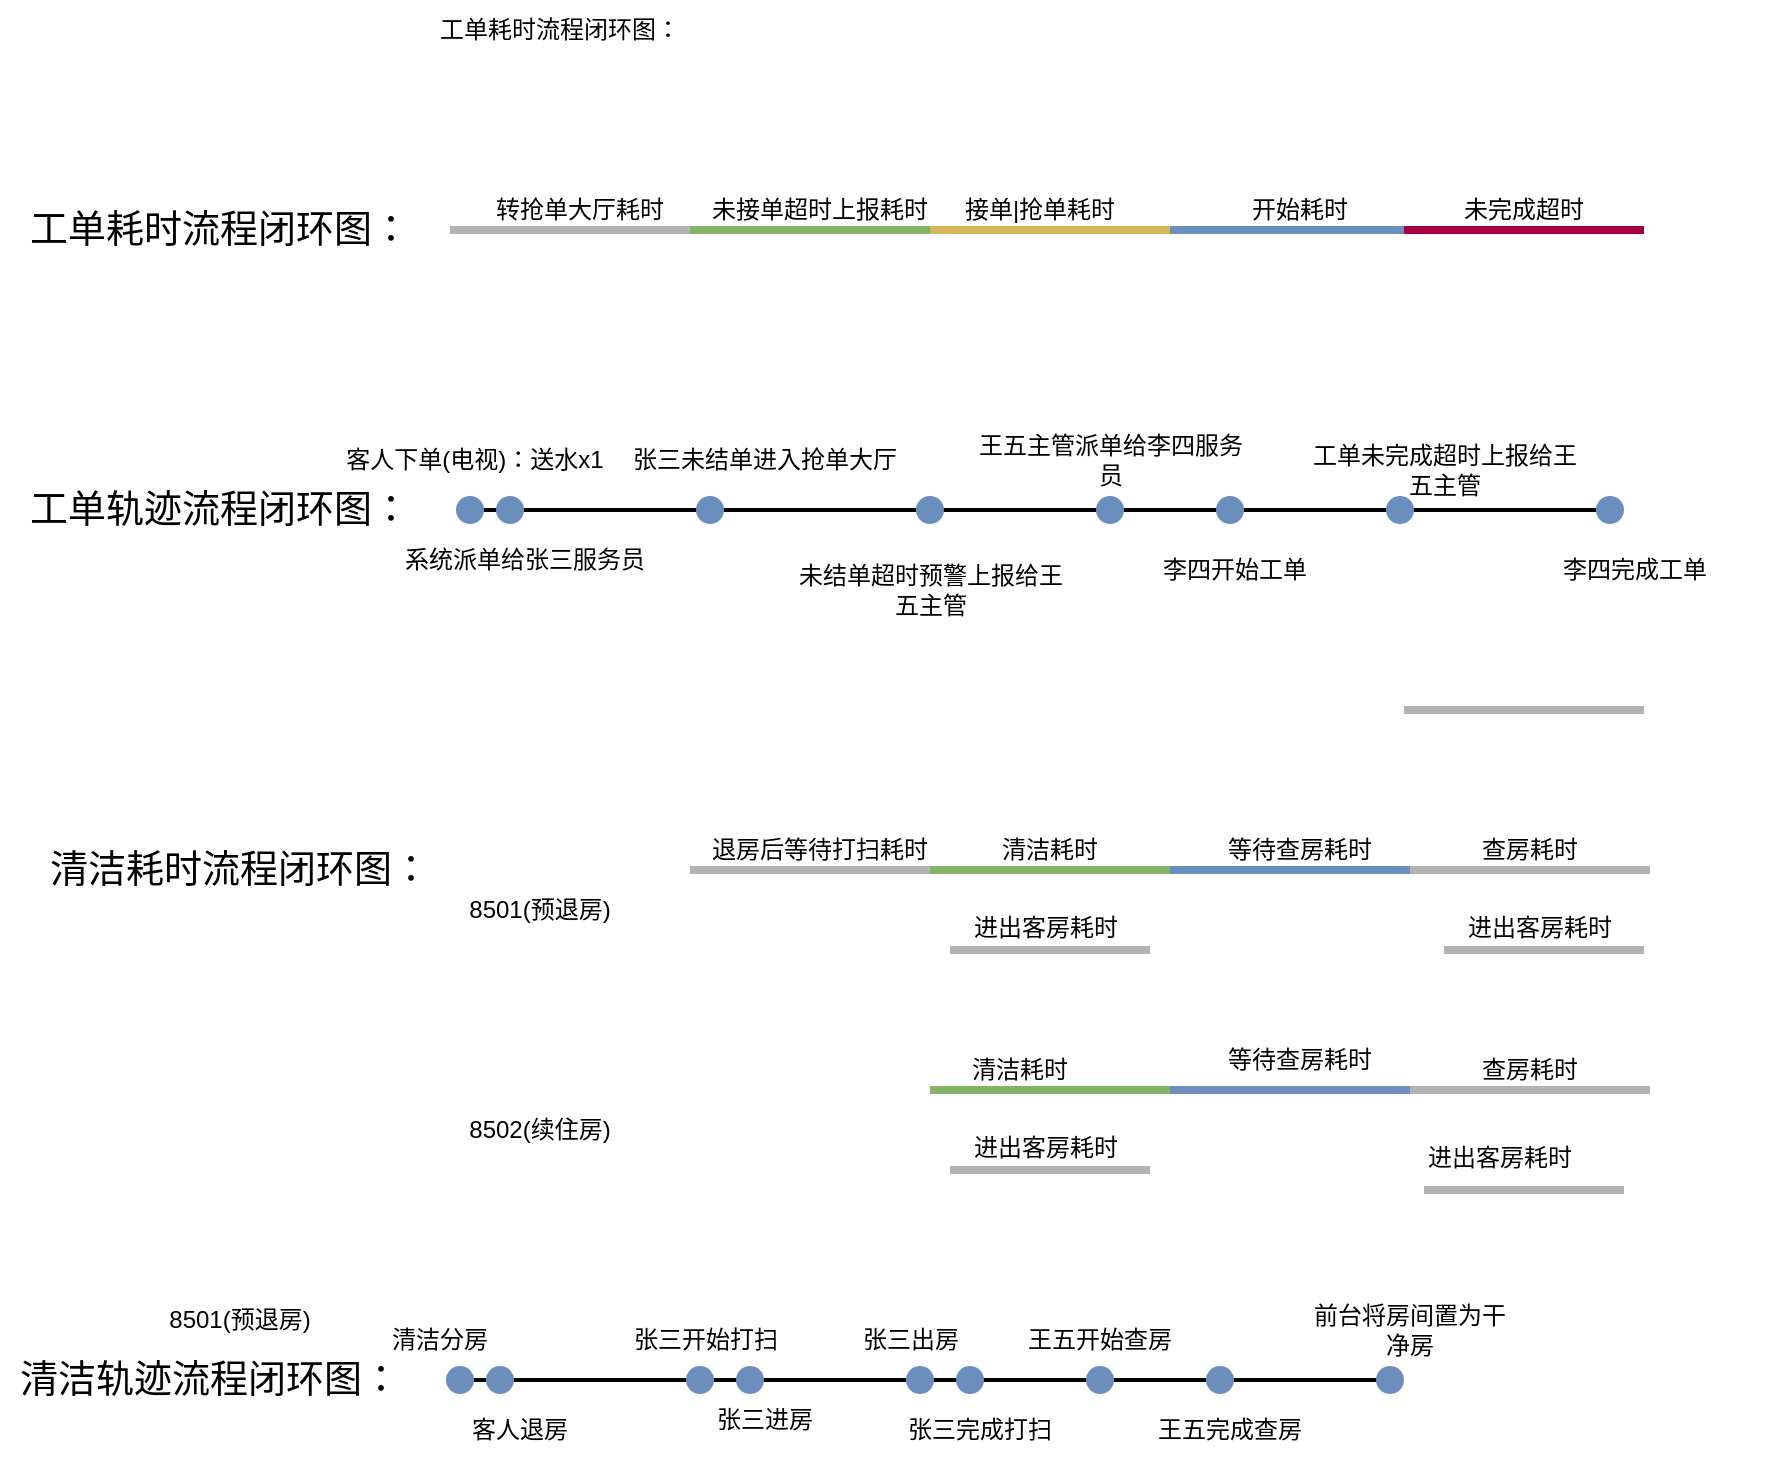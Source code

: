<mxfile version="24.7.16">
  <diagram name="第 1 页" id="obWlevFwds53lfumDKj4">
    <mxGraphModel dx="794" dy="454" grid="1" gridSize="10" guides="1" tooltips="1" connect="1" arrows="1" fold="1" page="1" pageScale="1" pageWidth="827" pageHeight="1169" math="0" shadow="0">
      <root>
        <mxCell id="0" />
        <mxCell id="1" parent="0" />
        <mxCell id="yzvjMjl5helgi7MZ5Mqz-64" value="" style="line;strokeWidth=2;html=1;" vertex="1" parent="1">
          <mxGeometry x="230" y="725" width="470" height="10" as="geometry" />
        </mxCell>
        <mxCell id="yzvjMjl5helgi7MZ5Mqz-1" value="" style="line;strokeWidth=4;html=1;perimeter=backbonePerimeter;points=[];outlineConnect=0;strokeColor=#B3B3B3;" vertex="1" parent="1">
          <mxGeometry x="230" y="150" width="120" height="10" as="geometry" />
        </mxCell>
        <mxCell id="yzvjMjl5helgi7MZ5Mqz-2" value="&lt;font style=&quot;font-size: 19px;&quot;&gt;工单耗时流程闭环图：&lt;/font&gt;" style="text;html=1;align=center;verticalAlign=middle;whiteSpace=wrap;rounded=0;" vertex="1" parent="1">
          <mxGeometry x="10" y="140" width="210" height="30" as="geometry" />
        </mxCell>
        <mxCell id="yzvjMjl5helgi7MZ5Mqz-3" value="工单耗时流程闭环图：" style="text;html=1;align=center;verticalAlign=middle;whiteSpace=wrap;rounded=0;" vertex="1" parent="1">
          <mxGeometry x="220" y="40" width="130" height="30" as="geometry" />
        </mxCell>
        <mxCell id="yzvjMjl5helgi7MZ5Mqz-4" value="" style="line;strokeWidth=4;html=1;perimeter=backbonePerimeter;points=[];outlineConnect=0;strokeColor=#82b366;fillColor=#d5e8d4;" vertex="1" parent="1">
          <mxGeometry x="350" y="150" width="120" height="10" as="geometry" />
        </mxCell>
        <mxCell id="yzvjMjl5helgi7MZ5Mqz-5" value="接单|抢单耗时" style="text;html=1;align=center;verticalAlign=middle;whiteSpace=wrap;rounded=0;" vertex="1" parent="1">
          <mxGeometry x="460" y="130" width="130" height="30" as="geometry" />
        </mxCell>
        <mxCell id="yzvjMjl5helgi7MZ5Mqz-6" value="开始耗时" style="text;html=1;align=center;verticalAlign=middle;whiteSpace=wrap;rounded=0;" vertex="1" parent="1">
          <mxGeometry x="590" y="130" width="130" height="30" as="geometry" />
        </mxCell>
        <mxCell id="yzvjMjl5helgi7MZ5Mqz-7" value="转抢单大厅耗时" style="text;html=1;align=center;verticalAlign=middle;whiteSpace=wrap;rounded=0;" vertex="1" parent="1">
          <mxGeometry x="230" y="130" width="130" height="30" as="geometry" />
        </mxCell>
        <mxCell id="yzvjMjl5helgi7MZ5Mqz-8" value="未接单超时上报耗时" style="text;html=1;align=center;verticalAlign=middle;whiteSpace=wrap;rounded=0;" vertex="1" parent="1">
          <mxGeometry x="350" y="130" width="130" height="30" as="geometry" />
        </mxCell>
        <mxCell id="yzvjMjl5helgi7MZ5Mqz-9" value="未完成超时" style="text;html=1;align=center;verticalAlign=middle;whiteSpace=wrap;rounded=0;" vertex="1" parent="1">
          <mxGeometry x="702" y="130" width="130" height="30" as="geometry" />
        </mxCell>
        <mxCell id="yzvjMjl5helgi7MZ5Mqz-10" value="" style="line;strokeWidth=4;html=1;perimeter=backbonePerimeter;points=[];outlineConnect=0;strokeColor=#d6b656;fillColor=#fff2cc;" vertex="1" parent="1">
          <mxGeometry x="470" y="150" width="120" height="10" as="geometry" />
        </mxCell>
        <mxCell id="yzvjMjl5helgi7MZ5Mqz-11" value="" style="line;strokeWidth=4;html=1;perimeter=backbonePerimeter;points=[];outlineConnect=0;strokeColor=#6c8ebf;fillColor=#dae8fc;" vertex="1" parent="1">
          <mxGeometry x="590" y="150" width="120" height="10" as="geometry" />
        </mxCell>
        <mxCell id="yzvjMjl5helgi7MZ5Mqz-12" value="" style="line;strokeWidth=4;html=1;perimeter=backbonePerimeter;points=[];outlineConnect=0;strokeColor=#A50040;fillColor=#d80073;fontColor=#ffffff;" vertex="1" parent="1">
          <mxGeometry x="707" y="150" width="120" height="10" as="geometry" />
        </mxCell>
        <mxCell id="yzvjMjl5helgi7MZ5Mqz-14" value="&lt;font style=&quot;font-size: 19px;&quot;&gt;工单轨迹流程闭环图：&lt;/font&gt;" style="text;html=1;align=center;verticalAlign=middle;whiteSpace=wrap;rounded=0;" vertex="1" parent="1">
          <mxGeometry x="10" y="280" width="210" height="30" as="geometry" />
        </mxCell>
        <mxCell id="yzvjMjl5helgi7MZ5Mqz-16" value="" style="line;strokeWidth=2;html=1;" vertex="1" parent="1">
          <mxGeometry x="240" y="290" width="570" height="10" as="geometry" />
        </mxCell>
        <mxCell id="yzvjMjl5helgi7MZ5Mqz-17" value="" style="shape=waypoint;sketch=0;fillStyle=solid;size=6;pointerEvents=1;points=[];fillColor=#dae8fc;resizable=0;rotatable=0;perimeter=centerPerimeter;snapToPoint=1;strokeWidth=5;strokeColor=#6c8ebf;" vertex="1" parent="1">
          <mxGeometry x="230" y="285" width="20" height="20" as="geometry" />
        </mxCell>
        <mxCell id="yzvjMjl5helgi7MZ5Mqz-19" value="" style="shape=waypoint;sketch=0;fillStyle=solid;size=6;pointerEvents=1;points=[];fillColor=#dae8fc;resizable=0;rotatable=0;perimeter=centerPerimeter;snapToPoint=1;strokeWidth=5;strokeColor=#6c8ebf;" vertex="1" parent="1">
          <mxGeometry x="350" y="285" width="20" height="20" as="geometry" />
        </mxCell>
        <mxCell id="yzvjMjl5helgi7MZ5Mqz-21" value="" style="shape=waypoint;sketch=0;fillStyle=solid;size=6;pointerEvents=1;points=[];fillColor=#dae8fc;resizable=0;rotatable=0;perimeter=centerPerimeter;snapToPoint=1;strokeWidth=5;strokeColor=#6c8ebf;" vertex="1" parent="1">
          <mxGeometry x="460" y="285" width="20" height="20" as="geometry" />
        </mxCell>
        <mxCell id="yzvjMjl5helgi7MZ5Mqz-22" value="" style="shape=waypoint;sketch=0;fillStyle=solid;size=6;pointerEvents=1;points=[];fillColor=#dae8fc;resizable=0;rotatable=0;perimeter=centerPerimeter;snapToPoint=1;strokeWidth=5;strokeColor=#6c8ebf;" vertex="1" parent="1">
          <mxGeometry x="550" y="285" width="20" height="20" as="geometry" />
        </mxCell>
        <mxCell id="yzvjMjl5helgi7MZ5Mqz-23" value="" style="shape=waypoint;sketch=0;fillStyle=solid;size=6;pointerEvents=1;points=[];fillColor=#dae8fc;resizable=0;rotatable=0;perimeter=centerPerimeter;snapToPoint=1;strokeWidth=5;strokeColor=#6c8ebf;" vertex="1" parent="1">
          <mxGeometry x="610" y="285" width="20" height="20" as="geometry" />
        </mxCell>
        <mxCell id="yzvjMjl5helgi7MZ5Mqz-24" value="" style="shape=waypoint;sketch=0;fillStyle=solid;size=6;pointerEvents=1;points=[];fillColor=#dae8fc;resizable=0;rotatable=0;perimeter=centerPerimeter;snapToPoint=1;strokeWidth=5;strokeColor=#6c8ebf;" vertex="1" parent="1">
          <mxGeometry x="695" y="285" width="20" height="20" as="geometry" />
        </mxCell>
        <mxCell id="yzvjMjl5helgi7MZ5Mqz-25" value="" style="shape=waypoint;sketch=0;fillStyle=solid;size=6;pointerEvents=1;points=[];fillColor=#dae8fc;resizable=0;rotatable=0;perimeter=centerPerimeter;snapToPoint=1;strokeWidth=5;strokeColor=#6c8ebf;" vertex="1" parent="1">
          <mxGeometry x="800" y="285" width="20" height="20" as="geometry" />
        </mxCell>
        <mxCell id="yzvjMjl5helgi7MZ5Mqz-26" value="客人下单(电视)：送水x1" style="text;html=1;align=center;verticalAlign=middle;whiteSpace=wrap;rounded=0;" vertex="1" parent="1">
          <mxGeometry x="170" y="255" width="145" height="30" as="geometry" />
        </mxCell>
        <mxCell id="yzvjMjl5helgi7MZ5Mqz-27" value="" style="shape=waypoint;sketch=0;fillStyle=solid;size=6;pointerEvents=1;points=[];fillColor=#dae8fc;resizable=0;rotatable=0;perimeter=centerPerimeter;snapToPoint=1;strokeWidth=5;strokeColor=#6c8ebf;" vertex="1" parent="1">
          <mxGeometry x="250" y="285" width="20" height="20" as="geometry" />
        </mxCell>
        <mxCell id="yzvjMjl5helgi7MZ5Mqz-28" value="系统派单给张三服务员" style="text;html=1;align=center;verticalAlign=middle;whiteSpace=wrap;rounded=0;" vertex="1" parent="1">
          <mxGeometry x="195" y="305" width="145" height="30" as="geometry" />
        </mxCell>
        <mxCell id="yzvjMjl5helgi7MZ5Mqz-29" value="张三未结单进入抢单大厅" style="text;html=1;align=center;verticalAlign=middle;whiteSpace=wrap;rounded=0;" vertex="1" parent="1">
          <mxGeometry x="315" y="255" width="145" height="30" as="geometry" />
        </mxCell>
        <mxCell id="yzvjMjl5helgi7MZ5Mqz-30" value="未结单超时预警上报给王五主管" style="text;html=1;align=center;verticalAlign=middle;whiteSpace=wrap;rounded=0;" vertex="1" parent="1">
          <mxGeometry x="397.5" y="320" width="145" height="30" as="geometry" />
        </mxCell>
        <mxCell id="yzvjMjl5helgi7MZ5Mqz-31" value="王五主管派单给李四服务员" style="text;html=1;align=center;verticalAlign=middle;whiteSpace=wrap;rounded=0;" vertex="1" parent="1">
          <mxGeometry x="487.5" y="255" width="145" height="30" as="geometry" />
        </mxCell>
        <mxCell id="yzvjMjl5helgi7MZ5Mqz-32" value="李四开始工单" style="text;html=1;align=center;verticalAlign=middle;whiteSpace=wrap;rounded=0;" vertex="1" parent="1">
          <mxGeometry x="550" y="310" width="145" height="30" as="geometry" />
        </mxCell>
        <mxCell id="yzvjMjl5helgi7MZ5Mqz-33" value="工单未完成超时上报给王五主管" style="text;html=1;align=center;verticalAlign=middle;whiteSpace=wrap;rounded=0;" vertex="1" parent="1">
          <mxGeometry x="655" y="260" width="145" height="30" as="geometry" />
        </mxCell>
        <mxCell id="yzvjMjl5helgi7MZ5Mqz-34" value="李四完成工单" style="text;html=1;align=center;verticalAlign=middle;whiteSpace=wrap;rounded=0;" vertex="1" parent="1">
          <mxGeometry x="750" y="310" width="145" height="30" as="geometry" />
        </mxCell>
        <mxCell id="yzvjMjl5helgi7MZ5Mqz-35" value="&lt;font style=&quot;font-size: 19px;&quot;&gt;清洁耗时流程闭环图：&lt;/font&gt;" style="text;html=1;align=center;verticalAlign=middle;whiteSpace=wrap;rounded=0;" vertex="1" parent="1">
          <mxGeometry x="20" y="460" width="210" height="30" as="geometry" />
        </mxCell>
        <mxCell id="yzvjMjl5helgi7MZ5Mqz-36" value="" style="line;strokeWidth=4;html=1;perimeter=backbonePerimeter;points=[];outlineConnect=0;strokeColor=#B3B3B3;" vertex="1" parent="1">
          <mxGeometry x="350" y="470" width="120" height="10" as="geometry" />
        </mxCell>
        <mxCell id="yzvjMjl5helgi7MZ5Mqz-37" value="" style="line;strokeWidth=4;html=1;perimeter=backbonePerimeter;points=[];outlineConnect=0;strokeColor=#82b366;fillColor=#d5e8d4;" vertex="1" parent="1">
          <mxGeometry x="470" y="470" width="120" height="10" as="geometry" />
        </mxCell>
        <mxCell id="yzvjMjl5helgi7MZ5Mqz-38" value="退房后等待打扫耗时" style="text;html=1;align=center;verticalAlign=middle;whiteSpace=wrap;rounded=0;" vertex="1" parent="1">
          <mxGeometry x="350" y="450" width="130" height="30" as="geometry" />
        </mxCell>
        <mxCell id="yzvjMjl5helgi7MZ5Mqz-39" value="8501(预退房)" style="text;html=1;align=center;verticalAlign=middle;whiteSpace=wrap;rounded=0;" vertex="1" parent="1">
          <mxGeometry x="235" y="480" width="80" height="30" as="geometry" />
        </mxCell>
        <mxCell id="yzvjMjl5helgi7MZ5Mqz-40" value="清洁耗时" style="text;html=1;align=center;verticalAlign=middle;whiteSpace=wrap;rounded=0;" vertex="1" parent="1">
          <mxGeometry x="490" y="450" width="80" height="30" as="geometry" />
        </mxCell>
        <mxCell id="yzvjMjl5helgi7MZ5Mqz-41" value="" style="line;strokeWidth=4;html=1;perimeter=backbonePerimeter;points=[];outlineConnect=0;strokeColor=#B3B3B3;" vertex="1" parent="1">
          <mxGeometry x="480" y="510" width="100" height="10" as="geometry" />
        </mxCell>
        <mxCell id="yzvjMjl5helgi7MZ5Mqz-42" value="进出客房耗时" style="text;whiteSpace=wrap;" vertex="1" parent="1">
          <mxGeometry x="490" y="490" width="110" height="40" as="geometry" />
        </mxCell>
        <mxCell id="yzvjMjl5helgi7MZ5Mqz-43" value="" style="line;strokeWidth=4;html=1;perimeter=backbonePerimeter;points=[];outlineConnect=0;strokeColor=#B3B3B3;" vertex="1" parent="1">
          <mxGeometry x="707" y="390" width="120" height="10" as="geometry" />
        </mxCell>
        <mxCell id="yzvjMjl5helgi7MZ5Mqz-44" value="" style="line;strokeWidth=4;html=1;perimeter=backbonePerimeter;points=[];outlineConnect=0;strokeColor=#82b366;fillColor=#d5e8d4;" vertex="1" parent="1">
          <mxGeometry x="470" y="580" width="120" height="10" as="geometry" />
        </mxCell>
        <mxCell id="yzvjMjl5helgi7MZ5Mqz-46" value="8502(续住房)" style="text;html=1;align=center;verticalAlign=middle;whiteSpace=wrap;rounded=0;" vertex="1" parent="1">
          <mxGeometry x="235" y="590" width="80" height="30" as="geometry" />
        </mxCell>
        <mxCell id="yzvjMjl5helgi7MZ5Mqz-47" value="清洁耗时" style="text;html=1;align=center;verticalAlign=middle;whiteSpace=wrap;rounded=0;" vertex="1" parent="1">
          <mxGeometry x="450" y="560" width="130" height="30" as="geometry" />
        </mxCell>
        <mxCell id="yzvjMjl5helgi7MZ5Mqz-48" value="" style="line;strokeWidth=4;html=1;perimeter=backbonePerimeter;points=[];outlineConnect=0;strokeColor=#B3B3B3;" vertex="1" parent="1">
          <mxGeometry x="480" y="620" width="100" height="10" as="geometry" />
        </mxCell>
        <mxCell id="yzvjMjl5helgi7MZ5Mqz-49" value="进出客房耗时" style="text;whiteSpace=wrap;" vertex="1" parent="1">
          <mxGeometry x="490" y="600" width="110" height="40" as="geometry" />
        </mxCell>
        <mxCell id="yzvjMjl5helgi7MZ5Mqz-50" value="&lt;font style=&quot;font-size: 19px;&quot;&gt;清洁轨迹流程闭环图：&lt;/font&gt;" style="text;html=1;align=center;verticalAlign=middle;whiteSpace=wrap;rounded=0;" vertex="1" parent="1">
          <mxGeometry x="5" y="715" width="210" height="30" as="geometry" />
        </mxCell>
        <mxCell id="yzvjMjl5helgi7MZ5Mqz-51" value="" style="shape=waypoint;sketch=0;fillStyle=solid;size=6;pointerEvents=1;points=[];fillColor=#dae8fc;resizable=0;rotatable=0;perimeter=centerPerimeter;snapToPoint=1;strokeWidth=5;strokeColor=#6c8ebf;" vertex="1" parent="1">
          <mxGeometry x="225" y="720" width="20" height="20" as="geometry" />
        </mxCell>
        <mxCell id="yzvjMjl5helgi7MZ5Mqz-52" value="" style="shape=waypoint;sketch=0;fillStyle=solid;size=6;pointerEvents=1;points=[];fillColor=#dae8fc;resizable=0;rotatable=0;perimeter=centerPerimeter;snapToPoint=1;strokeWidth=5;strokeColor=#6c8ebf;" vertex="1" parent="1">
          <mxGeometry x="345" y="720" width="20" height="20" as="geometry" />
        </mxCell>
        <mxCell id="yzvjMjl5helgi7MZ5Mqz-53" value="" style="shape=waypoint;sketch=0;fillStyle=solid;size=6;pointerEvents=1;points=[];fillColor=#dae8fc;resizable=0;rotatable=0;perimeter=centerPerimeter;snapToPoint=1;strokeWidth=5;strokeColor=#6c8ebf;" vertex="1" parent="1">
          <mxGeometry x="455" y="720" width="20" height="20" as="geometry" />
        </mxCell>
        <mxCell id="yzvjMjl5helgi7MZ5Mqz-54" value="" style="shape=waypoint;sketch=0;fillStyle=solid;size=6;pointerEvents=1;points=[];fillColor=#dae8fc;resizable=0;rotatable=0;perimeter=centerPerimeter;snapToPoint=1;strokeWidth=5;strokeColor=#6c8ebf;" vertex="1" parent="1">
          <mxGeometry x="545" y="720" width="20" height="20" as="geometry" />
        </mxCell>
        <mxCell id="yzvjMjl5helgi7MZ5Mqz-55" value="" style="shape=waypoint;sketch=0;fillStyle=solid;size=6;pointerEvents=1;points=[];fillColor=#dae8fc;resizable=0;rotatable=0;perimeter=centerPerimeter;snapToPoint=1;strokeWidth=5;strokeColor=#6c8ebf;" vertex="1" parent="1">
          <mxGeometry x="605" y="720" width="20" height="20" as="geometry" />
        </mxCell>
        <mxCell id="yzvjMjl5helgi7MZ5Mqz-56" value="" style="shape=waypoint;sketch=0;fillStyle=solid;size=6;pointerEvents=1;points=[];fillColor=#dae8fc;resizable=0;rotatable=0;perimeter=centerPerimeter;snapToPoint=1;strokeWidth=5;strokeColor=#6c8ebf;" vertex="1" parent="1">
          <mxGeometry x="690" y="720" width="20" height="20" as="geometry" />
        </mxCell>
        <mxCell id="yzvjMjl5helgi7MZ5Mqz-57" value="清洁分房" style="text;html=1;align=center;verticalAlign=middle;whiteSpace=wrap;rounded=0;" vertex="1" parent="1">
          <mxGeometry x="185" y="695" width="80" height="30" as="geometry" />
        </mxCell>
        <mxCell id="yzvjMjl5helgi7MZ5Mqz-58" value="" style="shape=waypoint;sketch=0;fillStyle=solid;size=6;pointerEvents=1;points=[];fillColor=#dae8fc;resizable=0;rotatable=0;perimeter=centerPerimeter;snapToPoint=1;strokeWidth=5;strokeColor=#6c8ebf;" vertex="1" parent="1">
          <mxGeometry x="245" y="720" width="20" height="20" as="geometry" />
        </mxCell>
        <mxCell id="yzvjMjl5helgi7MZ5Mqz-59" value="客人退房" style="text;html=1;align=center;verticalAlign=middle;whiteSpace=wrap;rounded=0;" vertex="1" parent="1">
          <mxGeometry x="230" y="740" width="70" height="30" as="geometry" />
        </mxCell>
        <mxCell id="yzvjMjl5helgi7MZ5Mqz-60" value="张三开始打扫" style="text;html=1;align=center;verticalAlign=middle;whiteSpace=wrap;rounded=0;" vertex="1" parent="1">
          <mxGeometry x="317.5" y="695" width="80" height="30" as="geometry" />
        </mxCell>
        <mxCell id="yzvjMjl5helgi7MZ5Mqz-61" value="张三进房" style="text;html=1;align=center;verticalAlign=middle;whiteSpace=wrap;rounded=0;" vertex="1" parent="1">
          <mxGeometry x="351.25" y="735" width="72.5" height="30" as="geometry" />
        </mxCell>
        <mxCell id="yzvjMjl5helgi7MZ5Mqz-62" value="张三完成打扫" style="text;html=1;align=center;verticalAlign=middle;whiteSpace=wrap;rounded=0;" vertex="1" parent="1">
          <mxGeometry x="455" y="747.5" width="80" height="15" as="geometry" />
        </mxCell>
        <mxCell id="yzvjMjl5helgi7MZ5Mqz-63" value="王五开始查房" style="text;html=1;align=center;verticalAlign=middle;whiteSpace=wrap;rounded=0;" vertex="1" parent="1">
          <mxGeometry x="505" y="695" width="100" height="30" as="geometry" />
        </mxCell>
        <mxCell id="yzvjMjl5helgi7MZ5Mqz-65" value="8501(预退房)" style="text;html=1;align=center;verticalAlign=middle;whiteSpace=wrap;rounded=0;" vertex="1" parent="1">
          <mxGeometry x="85" y="685" width="80" height="30" as="geometry" />
        </mxCell>
        <mxCell id="yzvjMjl5helgi7MZ5Mqz-66" value="" style="shape=waypoint;sketch=0;fillStyle=solid;size=6;pointerEvents=1;points=[];fillColor=#dae8fc;resizable=0;rotatable=0;perimeter=centerPerimeter;snapToPoint=1;strokeWidth=5;strokeColor=#6c8ebf;" vertex="1" parent="1">
          <mxGeometry x="370" y="720" width="20" height="20" as="geometry" />
        </mxCell>
        <mxCell id="yzvjMjl5helgi7MZ5Mqz-67" value="" style="line;strokeWidth=4;html=1;perimeter=backbonePerimeter;points=[];outlineConnect=0;strokeColor=#6c8ebf;fillColor=#dae8fc;" vertex="1" parent="1">
          <mxGeometry x="590" y="470" width="120" height="10" as="geometry" />
        </mxCell>
        <mxCell id="yzvjMjl5helgi7MZ5Mqz-68" value="" style="line;strokeWidth=4;html=1;perimeter=backbonePerimeter;points=[];outlineConnect=0;strokeColor=#B3B3B3;" vertex="1" parent="1">
          <mxGeometry x="710" y="470" width="120" height="10" as="geometry" />
        </mxCell>
        <mxCell id="yzvjMjl5helgi7MZ5Mqz-69" value="等待查房耗时" style="text;html=1;align=center;verticalAlign=middle;whiteSpace=wrap;rounded=0;" vertex="1" parent="1">
          <mxGeometry x="615" y="450" width="80" height="30" as="geometry" />
        </mxCell>
        <mxCell id="yzvjMjl5helgi7MZ5Mqz-70" value="查房耗时" style="text;html=1;align=center;verticalAlign=middle;whiteSpace=wrap;rounded=0;" vertex="1" parent="1">
          <mxGeometry x="730" y="450" width="80" height="30" as="geometry" />
        </mxCell>
        <mxCell id="yzvjMjl5helgi7MZ5Mqz-71" value="" style="line;strokeWidth=4;html=1;perimeter=backbonePerimeter;points=[];outlineConnect=0;strokeColor=#B3B3B3;" vertex="1" parent="1">
          <mxGeometry x="727" y="510" width="100" height="10" as="geometry" />
        </mxCell>
        <mxCell id="yzvjMjl5helgi7MZ5Mqz-72" value="进出客房耗时" style="text;whiteSpace=wrap;" vertex="1" parent="1">
          <mxGeometry x="737" y="490" width="110" height="40" as="geometry" />
        </mxCell>
        <mxCell id="yzvjMjl5helgi7MZ5Mqz-73" value="等待查房耗时" style="text;html=1;align=center;verticalAlign=middle;whiteSpace=wrap;rounded=0;" vertex="1" parent="1">
          <mxGeometry x="615" y="555" width="80" height="30" as="geometry" />
        </mxCell>
        <mxCell id="yzvjMjl5helgi7MZ5Mqz-74" value="查房耗时" style="text;html=1;align=center;verticalAlign=middle;whiteSpace=wrap;rounded=0;" vertex="1" parent="1">
          <mxGeometry x="730" y="560" width="80" height="30" as="geometry" />
        </mxCell>
        <mxCell id="yzvjMjl5helgi7MZ5Mqz-75" value="" style="line;strokeWidth=4;html=1;perimeter=backbonePerimeter;points=[];outlineConnect=0;strokeColor=#B3B3B3;" vertex="1" parent="1">
          <mxGeometry x="717" y="630" width="100" height="10" as="geometry" />
        </mxCell>
        <mxCell id="yzvjMjl5helgi7MZ5Mqz-76" value="" style="line;strokeWidth=4;html=1;perimeter=backbonePerimeter;points=[];outlineConnect=0;strokeColor=#6c8ebf;fillColor=#dae8fc;" vertex="1" parent="1">
          <mxGeometry x="590" y="580" width="120" height="10" as="geometry" />
        </mxCell>
        <mxCell id="yzvjMjl5helgi7MZ5Mqz-77" value="" style="line;strokeWidth=4;html=1;perimeter=backbonePerimeter;points=[];outlineConnect=0;strokeColor=#B3B3B3;" vertex="1" parent="1">
          <mxGeometry x="710" y="580" width="120" height="10" as="geometry" />
        </mxCell>
        <mxCell id="yzvjMjl5helgi7MZ5Mqz-78" value="进出客房耗时" style="text;whiteSpace=wrap;" vertex="1" parent="1">
          <mxGeometry x="717" y="605" width="110" height="40" as="geometry" />
        </mxCell>
        <mxCell id="yzvjMjl5helgi7MZ5Mqz-79" value="" style="shape=waypoint;sketch=0;fillStyle=solid;size=6;pointerEvents=1;points=[];fillColor=#dae8fc;resizable=0;rotatable=0;perimeter=centerPerimeter;snapToPoint=1;strokeWidth=5;strokeColor=#6c8ebf;" vertex="1" parent="1">
          <mxGeometry x="480" y="720" width="20" height="20" as="geometry" />
        </mxCell>
        <mxCell id="yzvjMjl5helgi7MZ5Mqz-80" value="张三出房" style="text;html=1;align=center;verticalAlign=middle;whiteSpace=wrap;rounded=0;" vertex="1" parent="1">
          <mxGeometry x="423.75" y="695" width="72.5" height="30" as="geometry" />
        </mxCell>
        <mxCell id="yzvjMjl5helgi7MZ5Mqz-82" value="王五完成查房" style="text;html=1;align=center;verticalAlign=middle;whiteSpace=wrap;rounded=0;" vertex="1" parent="1">
          <mxGeometry x="570" y="740" width="100" height="30" as="geometry" />
        </mxCell>
        <mxCell id="yzvjMjl5helgi7MZ5Mqz-83" value="前台将房间置为干净房" style="text;html=1;align=center;verticalAlign=middle;whiteSpace=wrap;rounded=0;" vertex="1" parent="1">
          <mxGeometry x="660" y="690" width="100" height="30" as="geometry" />
        </mxCell>
      </root>
    </mxGraphModel>
  </diagram>
</mxfile>

